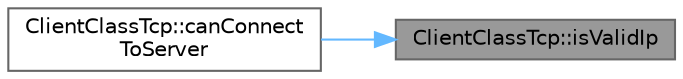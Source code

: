 digraph "ClientClassTcp::isValidIp"
{
 // LATEX_PDF_SIZE
  bgcolor="transparent";
  edge [fontname=Helvetica,fontsize=10,labelfontname=Helvetica,labelfontsize=10];
  node [fontname=Helvetica,fontsize=10,shape=box,height=0.2,width=0.4];
  rankdir="RL";
  Node1 [id="Node000001",label="ClientClassTcp::isValidIp",height=0.2,width=0.4,color="gray40", fillcolor="grey60", style="filled", fontcolor="black",tooltip="بررسی معتبر بودن آی‌پی"];
  Node1 -> Node2 [id="edge1_Node000001_Node000002",dir="back",color="steelblue1",style="solid",tooltip=" "];
  Node2 [id="Node000002",label="ClientClassTcp::canConnect\lToServer",height=0.2,width=0.4,color="grey40", fillcolor="white", style="filled",URL="$class_client_class_tcp.html#ae474469af44b7ba2ce43907a37eea4b9",tooltip="بررسی امکان اتصال به سرور"];
}
